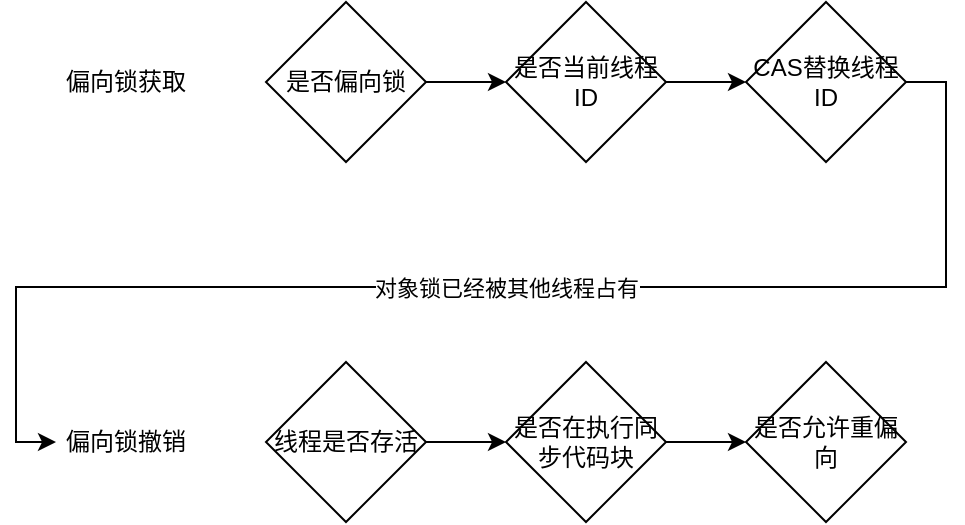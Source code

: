 <mxfile version="15.8.3" type="github">
  <diagram id="CYcunyUSsaTXmH7nxa5H" name="Page-1">
    <mxGraphModel dx="732" dy="489" grid="1" gridSize="10" guides="1" tooltips="1" connect="1" arrows="1" fold="1" page="1" pageScale="1" pageWidth="827" pageHeight="1169" math="0" shadow="0">
      <root>
        <mxCell id="0" />
        <mxCell id="1" parent="0" />
        <mxCell id="a5RD4MX3Osv4VvcK5Se4-16" value="" style="edgeStyle=orthogonalEdgeStyle;rounded=0;orthogonalLoop=1;jettySize=auto;html=1;" edge="1" parent="1" source="a5RD4MX3Osv4VvcK5Se4-2" target="a5RD4MX3Osv4VvcK5Se4-3">
          <mxGeometry relative="1" as="geometry" />
        </mxCell>
        <mxCell id="a5RD4MX3Osv4VvcK5Se4-2" value="是否偏向锁" style="rhombus;whiteSpace=wrap;html=1;" vertex="1" parent="1">
          <mxGeometry x="160" y="120" width="80" height="80" as="geometry" />
        </mxCell>
        <mxCell id="a5RD4MX3Osv4VvcK5Se4-17" value="" style="edgeStyle=orthogonalEdgeStyle;rounded=0;orthogonalLoop=1;jettySize=auto;html=1;" edge="1" parent="1" source="a5RD4MX3Osv4VvcK5Se4-3" target="a5RD4MX3Osv4VvcK5Se4-4">
          <mxGeometry relative="1" as="geometry" />
        </mxCell>
        <mxCell id="a5RD4MX3Osv4VvcK5Se4-3" value="是否当前线程ID" style="rhombus;whiteSpace=wrap;html=1;" vertex="1" parent="1">
          <mxGeometry x="280" y="120" width="80" height="80" as="geometry" />
        </mxCell>
        <mxCell id="a5RD4MX3Osv4VvcK5Se4-14" value="对象锁已经被其他线程占有" style="edgeStyle=orthogonalEdgeStyle;rounded=0;orthogonalLoop=1;jettySize=auto;html=1;entryX=0;entryY=0.5;entryDx=0;entryDy=0;exitX=1;exitY=0.5;exitDx=0;exitDy=0;" edge="1" parent="1" source="a5RD4MX3Osv4VvcK5Se4-4" target="a5RD4MX3Osv4VvcK5Se4-6">
          <mxGeometry relative="1" as="geometry" />
        </mxCell>
        <mxCell id="a5RD4MX3Osv4VvcK5Se4-4" value="CAS替换线程ID" style="rhombus;whiteSpace=wrap;html=1;" vertex="1" parent="1">
          <mxGeometry x="400" y="120" width="80" height="80" as="geometry" />
        </mxCell>
        <mxCell id="a5RD4MX3Osv4VvcK5Se4-5" value="偏向锁获取" style="text;html=1;strokeColor=none;fillColor=none;align=center;verticalAlign=middle;whiteSpace=wrap;rounded=0;" vertex="1" parent="1">
          <mxGeometry x="50" y="145" width="80" height="30" as="geometry" />
        </mxCell>
        <mxCell id="a5RD4MX3Osv4VvcK5Se4-6" value="偏向锁撤销" style="text;html=1;strokeColor=none;fillColor=none;align=center;verticalAlign=middle;whiteSpace=wrap;rounded=0;" vertex="1" parent="1">
          <mxGeometry x="55" y="325" width="70" height="30" as="geometry" />
        </mxCell>
        <mxCell id="a5RD4MX3Osv4VvcK5Se4-18" value="" style="edgeStyle=orthogonalEdgeStyle;rounded=0;orthogonalLoop=1;jettySize=auto;html=1;" edge="1" parent="1" source="a5RD4MX3Osv4VvcK5Se4-7" target="a5RD4MX3Osv4VvcK5Se4-8">
          <mxGeometry relative="1" as="geometry" />
        </mxCell>
        <mxCell id="a5RD4MX3Osv4VvcK5Se4-7" value="线程是否存活" style="rhombus;whiteSpace=wrap;html=1;" vertex="1" parent="1">
          <mxGeometry x="160" y="300" width="80" height="80" as="geometry" />
        </mxCell>
        <mxCell id="a5RD4MX3Osv4VvcK5Se4-19" value="" style="edgeStyle=orthogonalEdgeStyle;rounded=0;orthogonalLoop=1;jettySize=auto;html=1;" edge="1" parent="1" source="a5RD4MX3Osv4VvcK5Se4-8" target="a5RD4MX3Osv4VvcK5Se4-9">
          <mxGeometry relative="1" as="geometry" />
        </mxCell>
        <mxCell id="a5RD4MX3Osv4VvcK5Se4-8" value="是否在执行同步代码块" style="rhombus;whiteSpace=wrap;html=1;" vertex="1" parent="1">
          <mxGeometry x="280" y="300" width="80" height="80" as="geometry" />
        </mxCell>
        <mxCell id="a5RD4MX3Osv4VvcK5Se4-9" value="是否允许重偏向" style="rhombus;whiteSpace=wrap;html=1;" vertex="1" parent="1">
          <mxGeometry x="400" y="300" width="80" height="80" as="geometry" />
        </mxCell>
      </root>
    </mxGraphModel>
  </diagram>
</mxfile>
